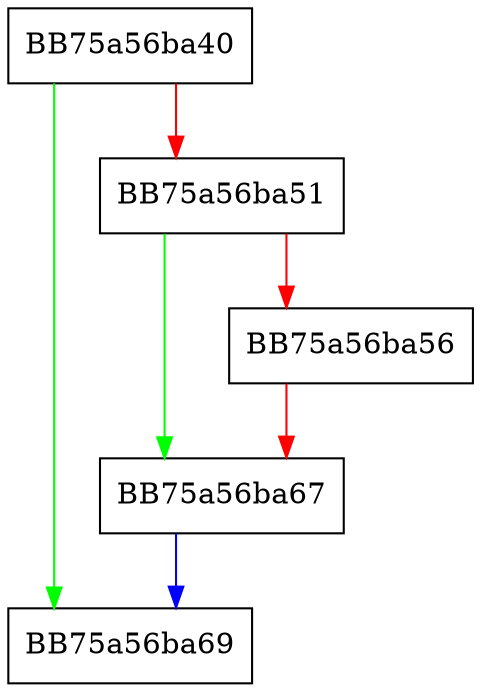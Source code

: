 digraph Release {
  node [shape="box"];
  graph [splines=ortho];
  BB75a56ba40 -> BB75a56ba69 [color="green"];
  BB75a56ba40 -> BB75a56ba51 [color="red"];
  BB75a56ba51 -> BB75a56ba67 [color="green"];
  BB75a56ba51 -> BB75a56ba56 [color="red"];
  BB75a56ba56 -> BB75a56ba67 [color="red"];
  BB75a56ba67 -> BB75a56ba69 [color="blue"];
}